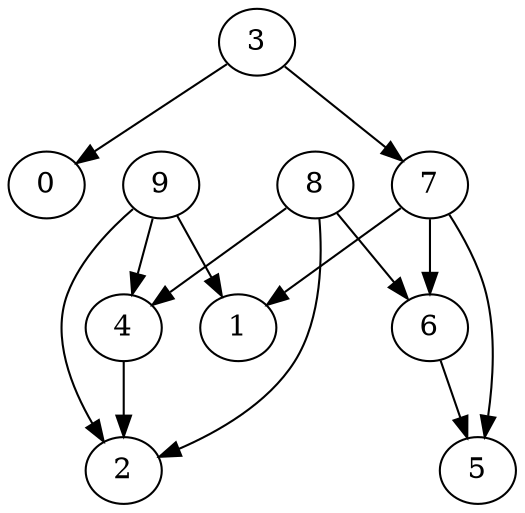 digraph G {
  graph [splines=true overlap=false]
  node  [shape=ellipse, width=0.3, height=0.3]
  0 [label="0"];
  1 [label="1"];
  2 [label="2"];
  3 [label="3"];
  4 [label="4"];
  5 [label="5"];
  6 [label="6"];
  7 [label="7"];
  8 [label="8"];
  9 [label="9"];
  3 -> 0;
  3 -> 7;
  4 -> 2;
  6 -> 5;
  7 -> 1;
  7 -> 5;
  7 -> 6;
  8 -> 2;
  8 -> 4;
  8 -> 6;
  9 -> 1;
  9 -> 2;
  9 -> 4;
}
